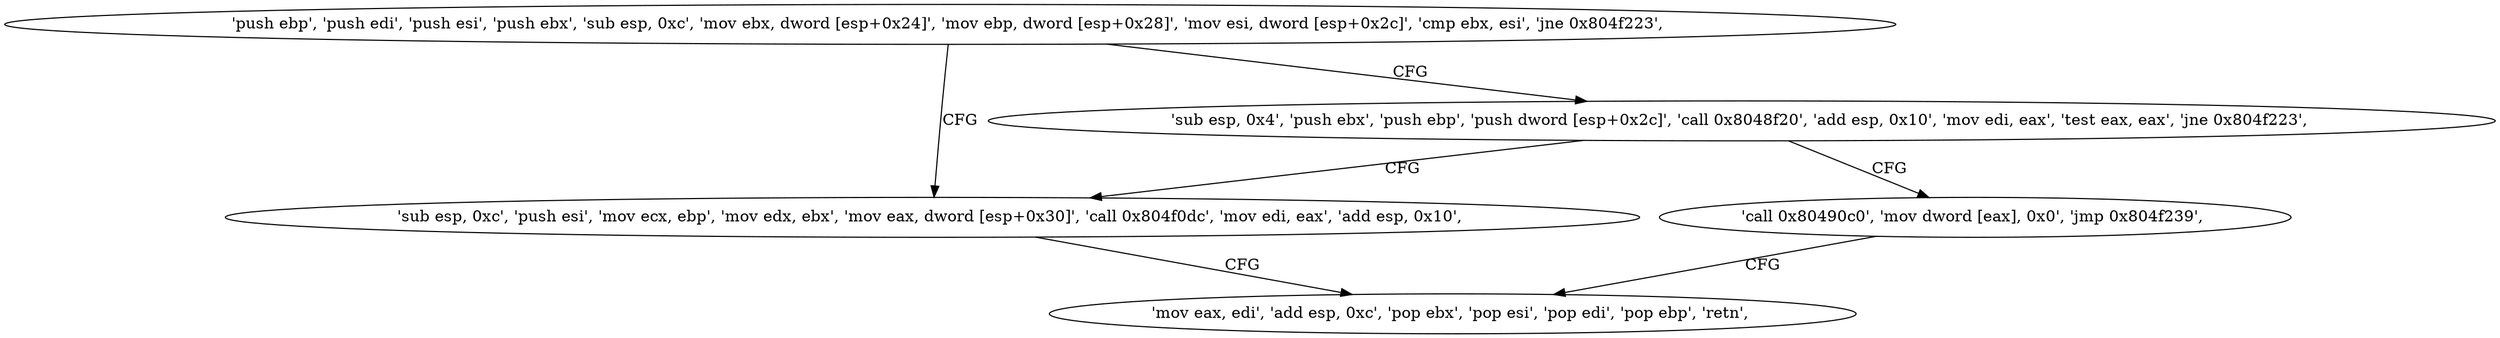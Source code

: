 digraph "func" {
"134541800" [label = "'push ebp', 'push edi', 'push esi', 'push ebx', 'sub esp, 0xc', 'mov ebx, dword [esp+0x24]', 'mov ebp, dword [esp+0x28]', 'mov esi, dword [esp+0x2c]', 'cmp ebx, esi', 'jne 0x804f223', " ]
"134541859" [label = "'sub esp, 0xc', 'push esi', 'mov ecx, ebp', 'mov edx, ebx', 'mov eax, dword [esp+0x30]', 'call 0x804f0dc', 'mov edi, eax', 'add esp, 0x10', " ]
"134541823" [label = "'sub esp, 0x4', 'push ebx', 'push ebp', 'push dword [esp+0x2c]', 'call 0x8048f20', 'add esp, 0x10', 'mov edi, eax', 'test eax, eax', 'jne 0x804f223', " ]
"134541881" [label = "'mov eax, edi', 'add esp, 0xc', 'pop ebx', 'pop esi', 'pop edi', 'pop ebp', 'retn', " ]
"134541846" [label = "'call 0x80490c0', 'mov dword [eax], 0x0', 'jmp 0x804f239', " ]
"134541800" -> "134541859" [ label = "CFG" ]
"134541800" -> "134541823" [ label = "CFG" ]
"134541859" -> "134541881" [ label = "CFG" ]
"134541823" -> "134541859" [ label = "CFG" ]
"134541823" -> "134541846" [ label = "CFG" ]
"134541846" -> "134541881" [ label = "CFG" ]
}
